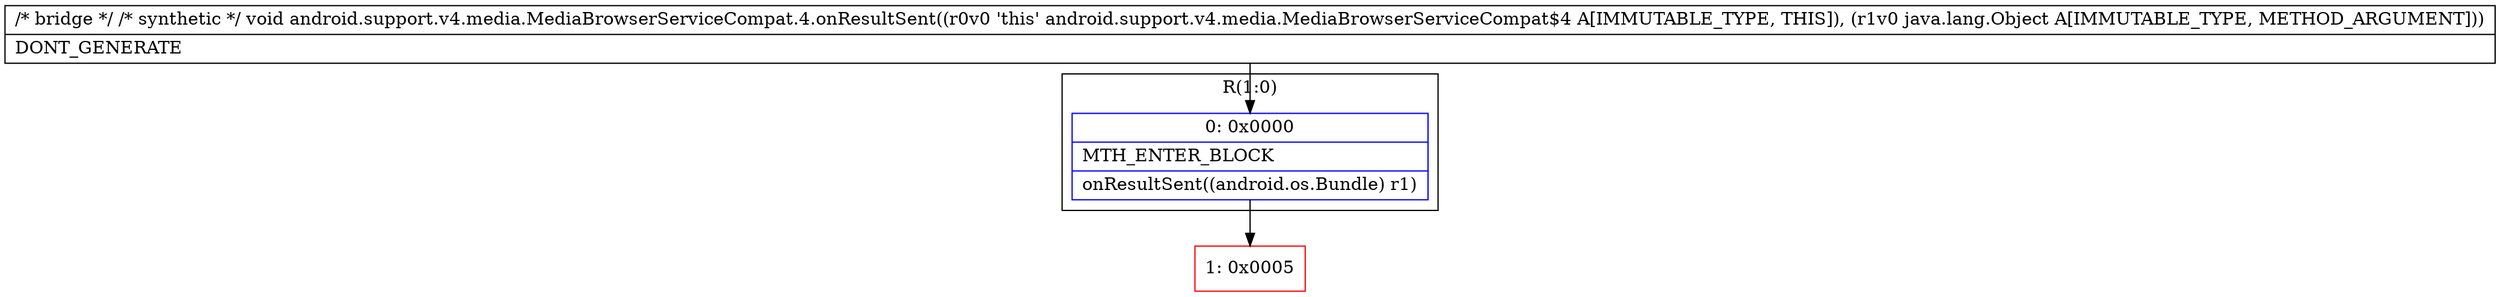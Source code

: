 digraph "CFG forandroid.support.v4.media.MediaBrowserServiceCompat.4.onResultSent(Ljava\/lang\/Object;)V" {
subgraph cluster_Region_1037822828 {
label = "R(1:0)";
node [shape=record,color=blue];
Node_0 [shape=record,label="{0\:\ 0x0000|MTH_ENTER_BLOCK\l|onResultSent((android.os.Bundle) r1)\l}"];
}
Node_1 [shape=record,color=red,label="{1\:\ 0x0005}"];
MethodNode[shape=record,label="{\/* bridge *\/ \/* synthetic *\/ void android.support.v4.media.MediaBrowserServiceCompat.4.onResultSent((r0v0 'this' android.support.v4.media.MediaBrowserServiceCompat$4 A[IMMUTABLE_TYPE, THIS]), (r1v0 java.lang.Object A[IMMUTABLE_TYPE, METHOD_ARGUMENT]))  | DONT_GENERATE\l}"];
MethodNode -> Node_0;
Node_0 -> Node_1;
}

